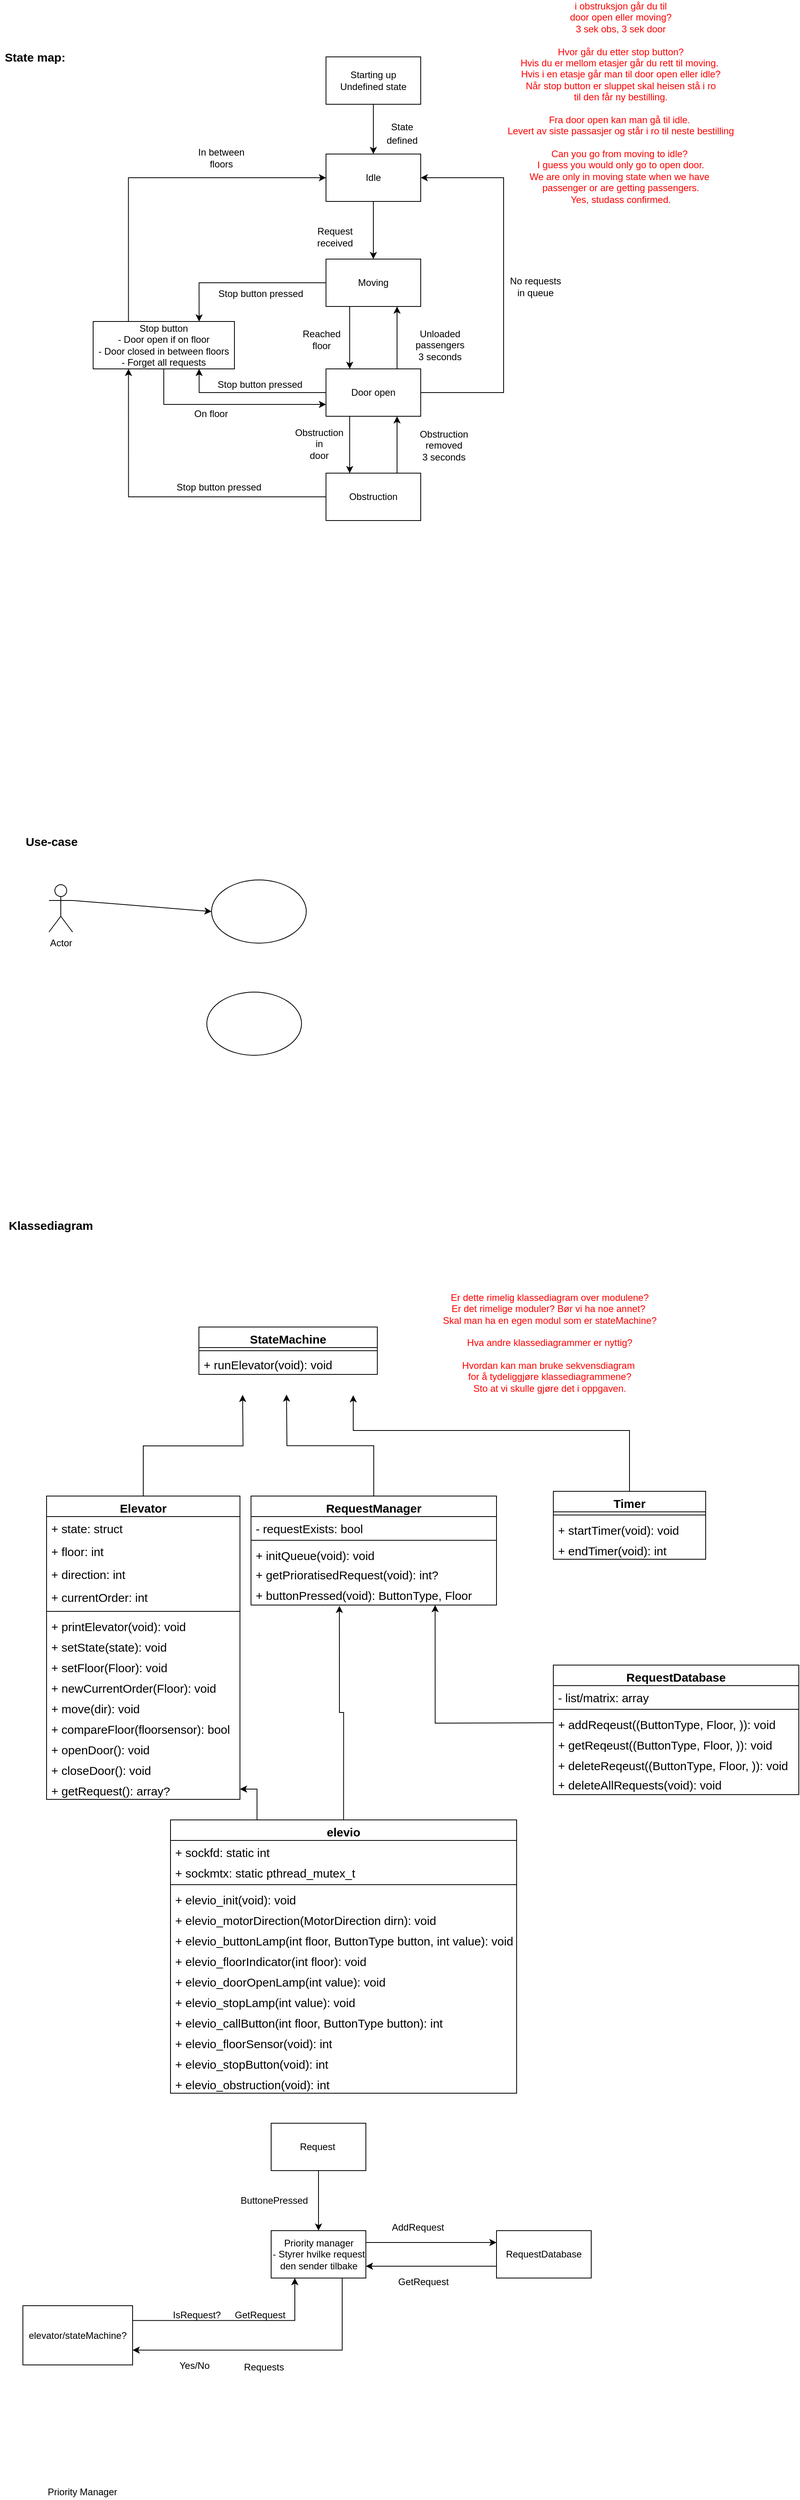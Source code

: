 <mxfile version="16.5.6" type="github">
  <diagram id="8NEq0hroGglhktnPBBMH" name="Page-1">
    <mxGraphModel dx="1158" dy="764" grid="0" gridSize="10" guides="1" tooltips="1" connect="1" arrows="1" fold="1" page="1" pageScale="1" pageWidth="827" pageHeight="1169" math="0" shadow="0">
      <root>
        <mxCell id="0" />
        <mxCell id="1" parent="0" />
        <mxCell id="E1bPl1AIaGPnapOTr_YQ-4" style="edgeStyle=orthogonalEdgeStyle;rounded=0;orthogonalLoop=1;jettySize=auto;html=1;exitX=0.5;exitY=1;exitDx=0;exitDy=0;entryX=0.5;entryY=0;entryDx=0;entryDy=0;" parent="1" source="E1bPl1AIaGPnapOTr_YQ-1" target="E1bPl1AIaGPnapOTr_YQ-2" edge="1">
          <mxGeometry relative="1" as="geometry" />
        </mxCell>
        <mxCell id="E1bPl1AIaGPnapOTr_YQ-1" value="Starting up&lt;br&gt;Undefined state" style="rounded=0;whiteSpace=wrap;html=1;" parent="1" vertex="1">
          <mxGeometry x="436" y="383" width="120" height="60" as="geometry" />
        </mxCell>
        <mxCell id="ezmMmhLHtiu1pCIrmiN--1" style="edgeStyle=orthogonalEdgeStyle;rounded=0;orthogonalLoop=1;jettySize=auto;html=1;exitX=0.5;exitY=1;exitDx=0;exitDy=0;" edge="1" parent="1" source="E1bPl1AIaGPnapOTr_YQ-2" target="E1bPl1AIaGPnapOTr_YQ-5">
          <mxGeometry relative="1" as="geometry" />
        </mxCell>
        <mxCell id="E1bPl1AIaGPnapOTr_YQ-2" value="Idle" style="rounded=0;whiteSpace=wrap;html=1;" parent="1" vertex="1">
          <mxGeometry x="436" y="506" width="120" height="60" as="geometry" />
        </mxCell>
        <mxCell id="E1bPl1AIaGPnapOTr_YQ-13" style="edgeStyle=orthogonalEdgeStyle;rounded=0;orthogonalLoop=1;jettySize=auto;html=1;exitX=0.25;exitY=1;exitDx=0;exitDy=0;entryX=0.25;entryY=0;entryDx=0;entryDy=0;" parent="1" source="E1bPl1AIaGPnapOTr_YQ-5" target="E1bPl1AIaGPnapOTr_YQ-12" edge="1">
          <mxGeometry relative="1" as="geometry" />
        </mxCell>
        <mxCell id="E1bPl1AIaGPnapOTr_YQ-26" style="edgeStyle=orthogonalEdgeStyle;rounded=0;orthogonalLoop=1;jettySize=auto;html=1;exitX=0;exitY=0.5;exitDx=0;exitDy=0;entryX=0.75;entryY=0;entryDx=0;entryDy=0;fontSize=12;" parent="1" source="E1bPl1AIaGPnapOTr_YQ-5" target="E1bPl1AIaGPnapOTr_YQ-17" edge="1">
          <mxGeometry relative="1" as="geometry" />
        </mxCell>
        <mxCell id="E1bPl1AIaGPnapOTr_YQ-5" value="&lt;div&gt;Moving&lt;/div&gt;" style="rounded=0;whiteSpace=wrap;html=1;" parent="1" vertex="1">
          <mxGeometry x="436" y="639" width="120" height="60" as="geometry" />
        </mxCell>
        <mxCell id="E1bPl1AIaGPnapOTr_YQ-9" value="Request&lt;br&gt;received" style="text;html=1;align=center;verticalAlign=middle;resizable=0;points=[];autosize=1;strokeColor=none;fillColor=none;" parent="1" vertex="1">
          <mxGeometry x="419" y="595" width="55" height="32" as="geometry" />
        </mxCell>
        <mxCell id="E1bPl1AIaGPnapOTr_YQ-15" style="edgeStyle=orthogonalEdgeStyle;rounded=0;orthogonalLoop=1;jettySize=auto;html=1;exitX=0.75;exitY=0;exitDx=0;exitDy=0;entryX=0.75;entryY=1;entryDx=0;entryDy=0;" parent="1" source="E1bPl1AIaGPnapOTr_YQ-12" target="E1bPl1AIaGPnapOTr_YQ-5" edge="1">
          <mxGeometry relative="1" as="geometry" />
        </mxCell>
        <mxCell id="E1bPl1AIaGPnapOTr_YQ-22" style="edgeStyle=orthogonalEdgeStyle;rounded=0;orthogonalLoop=1;jettySize=auto;html=1;exitX=0.25;exitY=1;exitDx=0;exitDy=0;entryX=0.25;entryY=0;entryDx=0;entryDy=0;fontSize=12;" parent="1" source="E1bPl1AIaGPnapOTr_YQ-12" target="E1bPl1AIaGPnapOTr_YQ-18" edge="1">
          <mxGeometry relative="1" as="geometry" />
        </mxCell>
        <mxCell id="E1bPl1AIaGPnapOTr_YQ-27" style="edgeStyle=orthogonalEdgeStyle;rounded=0;orthogonalLoop=1;jettySize=auto;html=1;exitX=0;exitY=0.5;exitDx=0;exitDy=0;entryX=0.75;entryY=1;entryDx=0;entryDy=0;fontSize=12;" parent="1" source="E1bPl1AIaGPnapOTr_YQ-12" target="E1bPl1AIaGPnapOTr_YQ-17" edge="1">
          <mxGeometry relative="1" as="geometry" />
        </mxCell>
        <mxCell id="8vma9-YD2CByXny156sw-105" style="edgeStyle=orthogonalEdgeStyle;rounded=0;orthogonalLoop=1;jettySize=auto;html=1;exitX=1;exitY=0.5;exitDx=0;exitDy=0;entryX=1;entryY=0.5;entryDx=0;entryDy=0;fontSize=12;fontColor=#FF0000;" parent="1" source="E1bPl1AIaGPnapOTr_YQ-12" target="E1bPl1AIaGPnapOTr_YQ-2" edge="1">
          <mxGeometry relative="1" as="geometry">
            <Array as="points">
              <mxPoint x="661" y="808" />
              <mxPoint x="661" y="536" />
            </Array>
          </mxGeometry>
        </mxCell>
        <mxCell id="E1bPl1AIaGPnapOTr_YQ-12" value="Door open" style="rounded=0;whiteSpace=wrap;html=1;" parent="1" vertex="1">
          <mxGeometry x="436" y="778" width="120" height="60" as="geometry" />
        </mxCell>
        <mxCell id="E1bPl1AIaGPnapOTr_YQ-14" value="Reached&lt;br&gt;floor" style="text;html=1;align=center;verticalAlign=middle;resizable=0;points=[];autosize=1;strokeColor=none;fillColor=none;" parent="1" vertex="1">
          <mxGeometry x="400.5" y="725" width="58" height="32" as="geometry" />
        </mxCell>
        <mxCell id="E1bPl1AIaGPnapOTr_YQ-16" value="Unloaded &lt;br&gt;passengers&lt;br&gt;3 seconds" style="text;html=1;align=center;verticalAlign=middle;resizable=0;points=[];autosize=1;strokeColor=none;fillColor=none;" parent="1" vertex="1">
          <mxGeometry x="544" y="725" width="72" height="46" as="geometry" />
        </mxCell>
        <mxCell id="E1bPl1AIaGPnapOTr_YQ-31" style="edgeStyle=orthogonalEdgeStyle;rounded=0;orthogonalLoop=1;jettySize=auto;html=1;exitX=0.25;exitY=0;exitDx=0;exitDy=0;entryX=0;entryY=0.5;entryDx=0;entryDy=0;fontSize=12;" parent="1" source="E1bPl1AIaGPnapOTr_YQ-17" target="E1bPl1AIaGPnapOTr_YQ-2" edge="1">
          <mxGeometry relative="1" as="geometry" />
        </mxCell>
        <mxCell id="8vma9-YD2CByXny156sw-109" style="edgeStyle=orthogonalEdgeStyle;rounded=0;orthogonalLoop=1;jettySize=auto;html=1;exitX=0.5;exitY=1;exitDx=0;exitDy=0;entryX=0;entryY=0.75;entryDx=0;entryDy=0;fontSize=12;fontColor=#000000;" parent="1" source="E1bPl1AIaGPnapOTr_YQ-17" target="E1bPl1AIaGPnapOTr_YQ-12" edge="1">
          <mxGeometry relative="1" as="geometry" />
        </mxCell>
        <mxCell id="E1bPl1AIaGPnapOTr_YQ-17" value="&lt;div&gt;Stop button&lt;br&gt;&lt;/div&gt;- Door open if on floor&lt;br&gt;- Door closed in between floors&lt;br&gt;- Forget all requests" style="rounded=0;whiteSpace=wrap;html=1;" parent="1" vertex="1">
          <mxGeometry x="141" y="718" width="179" height="60" as="geometry" />
        </mxCell>
        <mxCell id="E1bPl1AIaGPnapOTr_YQ-24" style="edgeStyle=orthogonalEdgeStyle;rounded=0;orthogonalLoop=1;jettySize=auto;html=1;exitX=0.75;exitY=0;exitDx=0;exitDy=0;entryX=0.75;entryY=1;entryDx=0;entryDy=0;fontSize=12;" parent="1" source="E1bPl1AIaGPnapOTr_YQ-18" target="E1bPl1AIaGPnapOTr_YQ-12" edge="1">
          <mxGeometry relative="1" as="geometry" />
        </mxCell>
        <mxCell id="8vma9-YD2CByXny156sw-1" style="edgeStyle=orthogonalEdgeStyle;rounded=0;orthogonalLoop=1;jettySize=auto;html=1;exitX=0;exitY=0.5;exitDx=0;exitDy=0;entryX=0.25;entryY=1;entryDx=0;entryDy=0;" parent="1" source="E1bPl1AIaGPnapOTr_YQ-18" target="E1bPl1AIaGPnapOTr_YQ-17" edge="1">
          <mxGeometry relative="1" as="geometry" />
        </mxCell>
        <mxCell id="E1bPl1AIaGPnapOTr_YQ-18" value="&lt;div&gt;Obstruction&lt;/div&gt;" style="rounded=0;whiteSpace=wrap;html=1;" parent="1" vertex="1">
          <mxGeometry x="436" y="910" width="120" height="60" as="geometry" />
        </mxCell>
        <mxCell id="E1bPl1AIaGPnapOTr_YQ-19" value="&lt;font style=&quot;font-size: 15px&quot;&gt;&lt;b&gt;State map:&lt;/b&gt;&lt;/font&gt;" style="text;html=1;align=center;verticalAlign=middle;resizable=0;points=[];autosize=1;strokeColor=none;fillColor=none;" parent="1" vertex="1">
          <mxGeometry x="23" y="373" width="87" height="19" as="geometry" />
        </mxCell>
        <mxCell id="E1bPl1AIaGPnapOTr_YQ-21" value="&lt;font style=&quot;font-size: 12px&quot;&gt;State&lt;br&gt;&lt;/font&gt;&lt;div&gt;&lt;font style=&quot;font-size: 12px&quot;&gt;defined&lt;/font&gt;&lt;/div&gt;" style="text;html=1;align=center;verticalAlign=middle;resizable=0;points=[];autosize=1;strokeColor=none;fillColor=none;fontSize=14;" parent="1" vertex="1">
          <mxGeometry x="507" y="459" width="49" height="39" as="geometry" />
        </mxCell>
        <mxCell id="E1bPl1AIaGPnapOTr_YQ-23" value="&lt;div&gt;Obstruction&lt;/div&gt;&lt;div&gt;in&lt;/div&gt;&lt;div&gt;door&lt;br&gt;&lt;/div&gt;" style="text;html=1;align=center;verticalAlign=middle;resizable=0;points=[];autosize=1;strokeColor=none;fillColor=none;fontSize=12;" parent="1" vertex="1">
          <mxGeometry x="391" y="850" width="71" height="46" as="geometry" />
        </mxCell>
        <mxCell id="E1bPl1AIaGPnapOTr_YQ-25" value="Obstruction&lt;br&gt;&lt;div&gt;removed&lt;/div&gt;&lt;div&gt;3 seconds&lt;br&gt;&lt;/div&gt;" style="text;html=1;align=center;verticalAlign=middle;resizable=0;points=[];autosize=1;strokeColor=none;fillColor=none;fontSize=12;" parent="1" vertex="1">
          <mxGeometry x="549" y="852" width="71" height="46" as="geometry" />
        </mxCell>
        <mxCell id="E1bPl1AIaGPnapOTr_YQ-30" value="Stop button pressed" style="text;html=1;align=center;verticalAlign=middle;resizable=0;points=[];autosize=1;strokeColor=none;fillColor=none;fontSize=12;" parent="1" vertex="1">
          <mxGeometry x="294" y="674" width="117" height="18" as="geometry" />
        </mxCell>
        <mxCell id="E1bPl1AIaGPnapOTr_YQ-32" value="&lt;div&gt;In between &lt;br&gt;&lt;/div&gt;&lt;div&gt;floors&lt;br&gt;&lt;/div&gt;" style="text;html=1;align=center;verticalAlign=middle;resizable=0;points=[];autosize=1;strokeColor=none;fillColor=none;fontSize=12;" parent="1" vertex="1">
          <mxGeometry x="268" y="495" width="69" height="32" as="geometry" />
        </mxCell>
        <mxCell id="E1bPl1AIaGPnapOTr_YQ-35" value="Stop button pressed" style="text;html=1;align=center;verticalAlign=middle;resizable=0;points=[];autosize=1;strokeColor=none;fillColor=none;fontSize=12;" parent="1" vertex="1">
          <mxGeometry x="293" y="789" width="118" height="18" as="geometry" />
        </mxCell>
        <mxCell id="8vma9-YD2CByXny156sw-2" value="Stop button pressed" style="text;html=1;align=center;verticalAlign=middle;resizable=0;points=[];autosize=1;strokeColor=none;fillColor=none;fontSize=12;" parent="1" vertex="1">
          <mxGeometry x="241" y="919" width="118" height="18" as="geometry" />
        </mxCell>
        <mxCell id="8vma9-YD2CByXny156sw-3" value="&lt;b&gt;&lt;font style=&quot;font-size: 15px&quot;&gt;Use-case&lt;/font&gt;&lt;/b&gt;" style="text;html=1;align=center;verticalAlign=middle;resizable=0;points=[];autosize=1;strokeColor=none;fillColor=none;" parent="1" vertex="1">
          <mxGeometry x="50" y="1366" width="76" height="20" as="geometry" />
        </mxCell>
        <mxCell id="8vma9-YD2CByXny156sw-4" value="" style="ellipse;whiteSpace=wrap;html=1;" parent="1" vertex="1">
          <mxGeometry x="291" y="1425" width="120" height="80" as="geometry" />
        </mxCell>
        <mxCell id="8vma9-YD2CByXny156sw-5" value="" style="ellipse;whiteSpace=wrap;html=1;" parent="1" vertex="1">
          <mxGeometry x="285" y="1567" width="120" height="80" as="geometry" />
        </mxCell>
        <mxCell id="8vma9-YD2CByXny156sw-6" value="Actor" style="shape=umlActor;verticalLabelPosition=bottom;verticalAlign=top;html=1;outlineConnect=0;" parent="1" vertex="1">
          <mxGeometry x="85" y="1431" width="30" height="60" as="geometry" />
        </mxCell>
        <mxCell id="8vma9-YD2CByXny156sw-7" value="&lt;b&gt;&lt;font style=&quot;font-size: 15px&quot;&gt;Klassediagram&lt;/font&gt;&lt;/b&gt;" style="text;html=1;align=center;verticalAlign=middle;resizable=0;points=[];autosize=1;strokeColor=none;fillColor=none;" parent="1" vertex="1">
          <mxGeometry x="28" y="1852" width="117" height="20" as="geometry" />
        </mxCell>
        <mxCell id="8vma9-YD2CByXny156sw-12" value="" style="endArrow=classic;html=1;rounded=0;fontSize=15;exitX=1;exitY=0.333;exitDx=0;exitDy=0;exitPerimeter=0;entryX=0;entryY=0.5;entryDx=0;entryDy=0;" parent="1" source="8vma9-YD2CByXny156sw-6" target="8vma9-YD2CByXny156sw-4" edge="1">
          <mxGeometry width="50" height="50" relative="1" as="geometry">
            <mxPoint x="184" y="1486" as="sourcePoint" />
            <mxPoint x="234" y="1436" as="targetPoint" />
          </mxGeometry>
        </mxCell>
        <mxCell id="8vma9-YD2CByXny156sw-97" style="edgeStyle=orthogonalEdgeStyle;rounded=0;orthogonalLoop=1;jettySize=auto;html=1;exitX=0.5;exitY=0;exitDx=0;exitDy=0;entryX=0.245;entryY=0.996;entryDx=0;entryDy=0;entryPerimeter=0;fontSize=12;" parent="1" source="8vma9-YD2CByXny156sw-38" edge="1">
          <mxGeometry relative="1" as="geometry">
            <mxPoint x="330.37" y="2076.896" as="targetPoint" />
          </mxGeometry>
        </mxCell>
        <mxCell id="8vma9-YD2CByXny156sw-38" value="Elevator" style="swimlane;fontStyle=1;align=center;verticalAlign=top;childLayout=stackLayout;horizontal=1;startSize=26;horizontalStack=0;resizeParent=1;resizeParentMax=0;resizeLast=0;collapsible=1;marginBottom=0;rounded=0;fontSize=15;strokeColor=default;fillColor=none;" parent="1" vertex="1">
          <mxGeometry x="82" y="2205" width="245" height="384" as="geometry" />
        </mxCell>
        <mxCell id="8vma9-YD2CByXny156sw-39" value="+ state: struct" style="text;strokeColor=none;fillColor=none;align=left;verticalAlign=top;spacingLeft=4;spacingRight=4;overflow=hidden;rotatable=0;points=[[0,0.5],[1,0.5]];portConstraint=eastwest;rounded=0;fontSize=15;" parent="8vma9-YD2CByXny156sw-38" vertex="1">
          <mxGeometry y="26" width="245" height="29" as="geometry" />
        </mxCell>
        <mxCell id="8vma9-YD2CByXny156sw-42" value="+ floor: int" style="text;strokeColor=none;fillColor=none;align=left;verticalAlign=top;spacingLeft=4;spacingRight=4;overflow=hidden;rotatable=0;points=[[0,0.5],[1,0.5]];portConstraint=eastwest;rounded=0;fontSize=15;" parent="8vma9-YD2CByXny156sw-38" vertex="1">
          <mxGeometry y="55" width="245" height="29" as="geometry" />
        </mxCell>
        <mxCell id="ezmMmhLHtiu1pCIrmiN--4" value="+ direction: int" style="text;strokeColor=none;fillColor=none;align=left;verticalAlign=top;spacingLeft=4;spacingRight=4;overflow=hidden;rotatable=0;points=[[0,0.5],[1,0.5]];portConstraint=eastwest;rounded=0;fontSize=15;" vertex="1" parent="8vma9-YD2CByXny156sw-38">
          <mxGeometry y="84" width="245" height="29" as="geometry" />
        </mxCell>
        <mxCell id="8vma9-YD2CByXny156sw-44" value="+ currentOrder: int" style="text;strokeColor=none;fillColor=none;align=left;verticalAlign=top;spacingLeft=4;spacingRight=4;overflow=hidden;rotatable=0;points=[[0,0.5],[1,0.5]];portConstraint=eastwest;rounded=0;fontSize=15;" parent="8vma9-YD2CByXny156sw-38" vertex="1">
          <mxGeometry y="113" width="245" height="29" as="geometry" />
        </mxCell>
        <mxCell id="8vma9-YD2CByXny156sw-40" value="" style="line;strokeWidth=1;fillColor=none;align=left;verticalAlign=middle;spacingTop=-1;spacingLeft=3;spacingRight=3;rotatable=0;labelPosition=right;points=[];portConstraint=eastwest;rounded=0;fontSize=15;" parent="8vma9-YD2CByXny156sw-38" vertex="1">
          <mxGeometry y="142" width="245" height="8" as="geometry" />
        </mxCell>
        <mxCell id="8vma9-YD2CByXny156sw-41" value="+ printElevator(void): void" style="text;strokeColor=none;fillColor=none;align=left;verticalAlign=top;spacingLeft=4;spacingRight=4;overflow=hidden;rotatable=0;points=[[0,0.5],[1,0.5]];portConstraint=eastwest;rounded=0;fontSize=15;" parent="8vma9-YD2CByXny156sw-38" vertex="1">
          <mxGeometry y="150" width="245" height="26" as="geometry" />
        </mxCell>
        <mxCell id="8vma9-YD2CByXny156sw-45" value="+ setState(state): void" style="text;strokeColor=none;fillColor=none;align=left;verticalAlign=top;spacingLeft=4;spacingRight=4;overflow=hidden;rotatable=0;points=[[0,0.5],[1,0.5]];portConstraint=eastwest;rounded=0;fontSize=15;" parent="8vma9-YD2CByXny156sw-38" vertex="1">
          <mxGeometry y="176" width="245" height="26" as="geometry" />
        </mxCell>
        <mxCell id="ezmMmhLHtiu1pCIrmiN--5" value="+ setFloor(Floor): void" style="text;strokeColor=none;fillColor=none;align=left;verticalAlign=top;spacingLeft=4;spacingRight=4;overflow=hidden;rotatable=0;points=[[0,0.5],[1,0.5]];portConstraint=eastwest;rounded=0;fontSize=15;" vertex="1" parent="8vma9-YD2CByXny156sw-38">
          <mxGeometry y="202" width="245" height="26" as="geometry" />
        </mxCell>
        <mxCell id="8vma9-YD2CByXny156sw-46" value="+ newCurrentOrder(Floor): void" style="text;strokeColor=none;fillColor=none;align=left;verticalAlign=top;spacingLeft=4;spacingRight=4;overflow=hidden;rotatable=0;points=[[0,0.5],[1,0.5]];portConstraint=eastwest;rounded=0;fontSize=15;" parent="8vma9-YD2CByXny156sw-38" vertex="1">
          <mxGeometry y="228" width="245" height="26" as="geometry" />
        </mxCell>
        <mxCell id="ezmMmhLHtiu1pCIrmiN--6" value="+ move(dir): void" style="text;strokeColor=none;fillColor=none;align=left;verticalAlign=top;spacingLeft=4;spacingRight=4;overflow=hidden;rotatable=0;points=[[0,0.5],[1,0.5]];portConstraint=eastwest;rounded=0;fontSize=15;" vertex="1" parent="8vma9-YD2CByXny156sw-38">
          <mxGeometry y="254" width="245" height="26" as="geometry" />
        </mxCell>
        <mxCell id="ezmMmhLHtiu1pCIrmiN--7" value="+ compareFloor(floorsensor): bool" style="text;strokeColor=none;fillColor=none;align=left;verticalAlign=top;spacingLeft=4;spacingRight=4;overflow=hidden;rotatable=0;points=[[0,0.5],[1,0.5]];portConstraint=eastwest;rounded=0;fontSize=15;" vertex="1" parent="8vma9-YD2CByXny156sw-38">
          <mxGeometry y="280" width="245" height="26" as="geometry" />
        </mxCell>
        <mxCell id="ezmMmhLHtiu1pCIrmiN--8" value="+ openDoor(): void" style="text;strokeColor=none;fillColor=none;align=left;verticalAlign=top;spacingLeft=4;spacingRight=4;overflow=hidden;rotatable=0;points=[[0,0.5],[1,0.5]];portConstraint=eastwest;rounded=0;fontSize=15;" vertex="1" parent="8vma9-YD2CByXny156sw-38">
          <mxGeometry y="306" width="245" height="26" as="geometry" />
        </mxCell>
        <mxCell id="ezmMmhLHtiu1pCIrmiN--59" value="+ closeDoor(): void" style="text;strokeColor=none;fillColor=none;align=left;verticalAlign=top;spacingLeft=4;spacingRight=4;overflow=hidden;rotatable=0;points=[[0,0.5],[1,0.5]];portConstraint=eastwest;rounded=0;fontSize=15;" vertex="1" parent="8vma9-YD2CByXny156sw-38">
          <mxGeometry y="332" width="245" height="26" as="geometry" />
        </mxCell>
        <mxCell id="8vma9-YD2CByXny156sw-47" value="+ getRequest(): array?" style="text;strokeColor=none;fillColor=none;align=left;verticalAlign=top;spacingLeft=4;spacingRight=4;overflow=hidden;rotatable=0;points=[[0,0.5],[1,0.5]];portConstraint=eastwest;rounded=0;fontSize=15;" parent="8vma9-YD2CByXny156sw-38" vertex="1">
          <mxGeometry y="358" width="245" height="26" as="geometry" />
        </mxCell>
        <mxCell id="8vma9-YD2CByXny156sw-99" style="edgeStyle=orthogonalEdgeStyle;rounded=0;orthogonalLoop=1;jettySize=auto;html=1;exitX=0.5;exitY=0;exitDx=0;exitDy=0;entryX=0.491;entryY=0.979;entryDx=0;entryDy=0;entryPerimeter=0;fontSize=12;" parent="1" source="8vma9-YD2CByXny156sw-49" edge="1">
          <mxGeometry relative="1" as="geometry">
            <mxPoint x="385.966" y="2076.454" as="targetPoint" />
          </mxGeometry>
        </mxCell>
        <mxCell id="8vma9-YD2CByXny156sw-49" value="RequestManager" style="swimlane;fontStyle=1;align=center;verticalAlign=top;childLayout=stackLayout;horizontal=1;startSize=26;horizontalStack=0;resizeParent=1;resizeParentMax=0;resizeLast=0;collapsible=1;marginBottom=0;rounded=0;fontSize=15;strokeColor=default;fillColor=none;" parent="1" vertex="1">
          <mxGeometry x="341" y="2205" width="311" height="138" as="geometry" />
        </mxCell>
        <mxCell id="ezmMmhLHtiu1pCIrmiN--47" value="- requestExists: bool" style="text;strokeColor=none;fillColor=none;align=left;verticalAlign=top;spacingLeft=4;spacingRight=4;overflow=hidden;rotatable=0;points=[[0,0.5],[1,0.5]];portConstraint=eastwest;rounded=0;fontSize=15;" vertex="1" parent="8vma9-YD2CByXny156sw-49">
          <mxGeometry y="26" width="311" height="26" as="geometry" />
        </mxCell>
        <mxCell id="8vma9-YD2CByXny156sw-51" value="" style="line;strokeWidth=1;fillColor=none;align=left;verticalAlign=middle;spacingTop=-1;spacingLeft=3;spacingRight=3;rotatable=0;labelPosition=right;points=[];portConstraint=eastwest;rounded=0;fontSize=15;" parent="8vma9-YD2CByXny156sw-49" vertex="1">
          <mxGeometry y="52" width="311" height="8" as="geometry" />
        </mxCell>
        <mxCell id="8vma9-YD2CByXny156sw-52" value="+ initQueue(void): void" style="text;strokeColor=none;fillColor=none;align=left;verticalAlign=top;spacingLeft=4;spacingRight=4;overflow=hidden;rotatable=0;points=[[0,0.5],[1,0.5]];portConstraint=eastwest;rounded=0;fontSize=15;" parent="8vma9-YD2CByXny156sw-49" vertex="1">
          <mxGeometry y="60" width="311" height="26" as="geometry" />
        </mxCell>
        <mxCell id="8vma9-YD2CByXny156sw-88" value="+ getPrioratisedRequest(void): int?" style="text;strokeColor=none;fillColor=none;align=left;verticalAlign=middle;spacingLeft=4;spacingRight=4;overflow=hidden;rotatable=0;points=[[0,0.5],[1,0.5]];portConstraint=eastwest;rounded=0;fontSize=15;" parent="8vma9-YD2CByXny156sw-49" vertex="1">
          <mxGeometry y="86" width="311" height="26" as="geometry" />
        </mxCell>
        <mxCell id="ezmMmhLHtiu1pCIrmiN--9" value="+ buttonPressed(void): ButtonType, Floor" style="text;strokeColor=none;fillColor=none;align=left;verticalAlign=middle;spacingLeft=4;spacingRight=4;overflow=hidden;rotatable=0;points=[[0,0.5],[1,0.5]];portConstraint=eastwest;rounded=0;fontSize=15;" vertex="1" parent="8vma9-YD2CByXny156sw-49">
          <mxGeometry y="112" width="311" height="26" as="geometry" />
        </mxCell>
        <mxCell id="8vma9-YD2CByXny156sw-100" style="edgeStyle=orthogonalEdgeStyle;rounded=0;orthogonalLoop=1;jettySize=auto;html=1;exitX=0.5;exitY=0;exitDx=0;exitDy=0;fontSize=12;entryX=0.865;entryY=1.013;entryDx=0;entryDy=0;entryPerimeter=0;" parent="1" source="8vma9-YD2CByXny156sw-58" edge="1">
          <mxGeometry relative="1" as="geometry">
            <mxPoint x="470.49" y="2077.338" as="targetPoint" />
            <Array as="points">
              <mxPoint x="821" y="2122" />
              <mxPoint x="471" y="2122" />
            </Array>
          </mxGeometry>
        </mxCell>
        <mxCell id="8vma9-YD2CByXny156sw-58" value="Timer" style="swimlane;fontStyle=1;align=center;verticalAlign=top;childLayout=stackLayout;horizontal=1;startSize=26;horizontalStack=0;resizeParent=1;resizeParentMax=0;resizeLast=0;collapsible=1;marginBottom=0;rounded=0;fontSize=15;strokeColor=default;fillColor=none;" parent="1" vertex="1">
          <mxGeometry x="724" y="2199" width="193" height="86" as="geometry" />
        </mxCell>
        <mxCell id="8vma9-YD2CByXny156sw-60" value="" style="line;strokeWidth=1;fillColor=none;align=left;verticalAlign=middle;spacingTop=-1;spacingLeft=3;spacingRight=3;rotatable=0;labelPosition=right;points=[];portConstraint=eastwest;rounded=0;fontSize=15;" parent="8vma9-YD2CByXny156sw-58" vertex="1">
          <mxGeometry y="26" width="193" height="8" as="geometry" />
        </mxCell>
        <mxCell id="8vma9-YD2CByXny156sw-61" value="+ startTimer(void): void" style="text;strokeColor=none;fillColor=none;align=left;verticalAlign=top;spacingLeft=4;spacingRight=4;overflow=hidden;rotatable=0;points=[[0,0.5],[1,0.5]];portConstraint=eastwest;rounded=0;fontSize=15;" parent="8vma9-YD2CByXny156sw-58" vertex="1">
          <mxGeometry y="34" width="193" height="26" as="geometry" />
        </mxCell>
        <mxCell id="8vma9-YD2CByXny156sw-62" value="+ endTimer(void): int" style="text;strokeColor=none;fillColor=none;align=left;verticalAlign=top;spacingLeft=4;spacingRight=4;overflow=hidden;rotatable=0;points=[[0,0.5],[1,0.5]];portConstraint=eastwest;rounded=0;fontSize=15;" parent="8vma9-YD2CByXny156sw-58" vertex="1">
          <mxGeometry y="60" width="193" height="26" as="geometry" />
        </mxCell>
        <mxCell id="8vma9-YD2CByXny156sw-101" style="edgeStyle=orthogonalEdgeStyle;rounded=0;orthogonalLoop=1;jettySize=auto;html=1;exitX=0.25;exitY=0;exitDx=0;exitDy=0;entryX=1;entryY=0.5;entryDx=0;entryDy=0;fontSize=12;" parent="1" source="8vma9-YD2CByXny156sw-65" target="8vma9-YD2CByXny156sw-47" edge="1">
          <mxGeometry relative="1" as="geometry" />
        </mxCell>
        <mxCell id="ezmMmhLHtiu1pCIrmiN--35" style="edgeStyle=orthogonalEdgeStyle;rounded=0;orthogonalLoop=1;jettySize=auto;html=1;exitX=0.5;exitY=0;exitDx=0;exitDy=0;entryX=0.36;entryY=1.038;entryDx=0;entryDy=0;entryPerimeter=0;" edge="1" parent="1" source="8vma9-YD2CByXny156sw-65" target="ezmMmhLHtiu1pCIrmiN--9">
          <mxGeometry relative="1" as="geometry">
            <mxPoint x="469" y="2412" as="targetPoint" />
          </mxGeometry>
        </mxCell>
        <mxCell id="8vma9-YD2CByXny156sw-65" value="elevio" style="swimlane;fontStyle=1;align=center;verticalAlign=top;childLayout=stackLayout;horizontal=1;startSize=26;horizontalStack=0;resizeParent=1;resizeParentMax=0;resizeLast=0;collapsible=1;marginBottom=0;rounded=0;fontSize=15;strokeColor=default;fillColor=none;" parent="1" vertex="1">
          <mxGeometry x="239" y="2615" width="438.5" height="346" as="geometry" />
        </mxCell>
        <mxCell id="8vma9-YD2CByXny156sw-66" value="+ sockfd: static int" style="text;strokeColor=none;fillColor=none;align=left;verticalAlign=top;spacingLeft=4;spacingRight=4;overflow=hidden;rotatable=0;points=[[0,0.5],[1,0.5]];portConstraint=eastwest;rounded=0;fontSize=15;" parent="8vma9-YD2CByXny156sw-65" vertex="1">
          <mxGeometry y="26" width="438.5" height="26" as="geometry" />
        </mxCell>
        <mxCell id="8vma9-YD2CByXny156sw-69" value="+ sockmtx: static pthread_mutex_t" style="text;strokeColor=none;fillColor=none;align=left;verticalAlign=top;spacingLeft=4;spacingRight=4;overflow=hidden;rotatable=0;points=[[0,0.5],[1,0.5]];portConstraint=eastwest;rounded=0;fontSize=15;" parent="8vma9-YD2CByXny156sw-65" vertex="1">
          <mxGeometry y="52" width="438.5" height="26" as="geometry" />
        </mxCell>
        <mxCell id="8vma9-YD2CByXny156sw-67" value="" style="line;strokeWidth=1;fillColor=none;align=left;verticalAlign=middle;spacingTop=-1;spacingLeft=3;spacingRight=3;rotatable=0;labelPosition=right;points=[];portConstraint=eastwest;rounded=0;fontSize=15;" parent="8vma9-YD2CByXny156sw-65" vertex="1">
          <mxGeometry y="78" width="438.5" height="8" as="geometry" />
        </mxCell>
        <mxCell id="8vma9-YD2CByXny156sw-68" value="+ elevio_init(void): void" style="text;strokeColor=none;fillColor=none;align=left;verticalAlign=top;spacingLeft=4;spacingRight=4;overflow=hidden;rotatable=0;points=[[0,0.5],[1,0.5]];portConstraint=eastwest;rounded=0;fontSize=15;" parent="8vma9-YD2CByXny156sw-65" vertex="1">
          <mxGeometry y="86" width="438.5" height="26" as="geometry" />
        </mxCell>
        <mxCell id="8vma9-YD2CByXny156sw-70" value="+ elevio_motorDirection(MotorDirection dirn): void" style="text;strokeColor=none;fillColor=none;align=left;verticalAlign=top;spacingLeft=4;spacingRight=4;overflow=hidden;rotatable=0;points=[[0,0.5],[1,0.5]];portConstraint=eastwest;rounded=0;fontSize=15;" parent="8vma9-YD2CByXny156sw-65" vertex="1">
          <mxGeometry y="112" width="438.5" height="26" as="geometry" />
        </mxCell>
        <mxCell id="8vma9-YD2CByXny156sw-74" value="+ elevio_buttonLamp(int floor, ButtonType button, int value): void" style="text;strokeColor=none;fillColor=none;align=left;verticalAlign=top;spacingLeft=4;spacingRight=4;overflow=hidden;rotatable=0;points=[[0,0.5],[1,0.5]];portConstraint=eastwest;rounded=0;fontSize=15;" parent="8vma9-YD2CByXny156sw-65" vertex="1">
          <mxGeometry y="138" width="438.5" height="26" as="geometry" />
        </mxCell>
        <mxCell id="8vma9-YD2CByXny156sw-75" value="+ elevio_floorIndicator(int floor): void" style="text;strokeColor=none;fillColor=none;align=left;verticalAlign=top;spacingLeft=4;spacingRight=4;overflow=hidden;rotatable=0;points=[[0,0.5],[1,0.5]];portConstraint=eastwest;rounded=0;fontSize=15;" parent="8vma9-YD2CByXny156sw-65" vertex="1">
          <mxGeometry y="164" width="438.5" height="26" as="geometry" />
        </mxCell>
        <mxCell id="8vma9-YD2CByXny156sw-76" value="+ elevio_doorOpenLamp(int value): void" style="text;strokeColor=none;fillColor=none;align=left;verticalAlign=top;spacingLeft=4;spacingRight=4;overflow=hidden;rotatable=0;points=[[0,0.5],[1,0.5]];portConstraint=eastwest;rounded=0;fontSize=15;" parent="8vma9-YD2CByXny156sw-65" vertex="1">
          <mxGeometry y="190" width="438.5" height="26" as="geometry" />
        </mxCell>
        <mxCell id="8vma9-YD2CByXny156sw-77" value="+ elevio_stopLamp(int value): void" style="text;strokeColor=none;fillColor=none;align=left;verticalAlign=top;spacingLeft=4;spacingRight=4;overflow=hidden;rotatable=0;points=[[0,0.5],[1,0.5]];portConstraint=eastwest;rounded=0;fontSize=15;" parent="8vma9-YD2CByXny156sw-65" vertex="1">
          <mxGeometry y="216" width="438.5" height="26" as="geometry" />
        </mxCell>
        <mxCell id="8vma9-YD2CByXny156sw-78" value="+ elevio_callButton(int floor, ButtonType button): int" style="text;strokeColor=none;fillColor=none;align=left;verticalAlign=top;spacingLeft=4;spacingRight=4;overflow=hidden;rotatable=0;points=[[0,0.5],[1,0.5]];portConstraint=eastwest;rounded=0;fontSize=15;" parent="8vma9-YD2CByXny156sw-65" vertex="1">
          <mxGeometry y="242" width="438.5" height="26" as="geometry" />
        </mxCell>
        <mxCell id="8vma9-YD2CByXny156sw-79" value="+ elevio_floorSensor(void): int" style="text;strokeColor=none;fillColor=none;align=left;verticalAlign=top;spacingLeft=4;spacingRight=4;overflow=hidden;rotatable=0;points=[[0,0.5],[1,0.5]];portConstraint=eastwest;rounded=0;fontSize=15;" parent="8vma9-YD2CByXny156sw-65" vertex="1">
          <mxGeometry y="268" width="438.5" height="26" as="geometry" />
        </mxCell>
        <mxCell id="8vma9-YD2CByXny156sw-80" value="+ elevio_stopButton(void): int" style="text;strokeColor=none;fillColor=none;align=left;verticalAlign=top;spacingLeft=4;spacingRight=4;overflow=hidden;rotatable=0;points=[[0,0.5],[1,0.5]];portConstraint=eastwest;rounded=0;fontSize=15;" parent="8vma9-YD2CByXny156sw-65" vertex="1">
          <mxGeometry y="294" width="438.5" height="26" as="geometry" />
        </mxCell>
        <mxCell id="8vma9-YD2CByXny156sw-81" value="+ elevio_obstruction(void): int" style="text;strokeColor=none;fillColor=none;align=left;verticalAlign=top;spacingLeft=4;spacingRight=4;overflow=hidden;rotatable=0;points=[[0,0.5],[1,0.5]];portConstraint=eastwest;rounded=0;fontSize=15;" parent="8vma9-YD2CByXny156sw-65" vertex="1">
          <mxGeometry y="320" width="438.5" height="26" as="geometry" />
        </mxCell>
        <mxCell id="8vma9-YD2CByXny156sw-90" value="StateMachine" style="swimlane;fontStyle=1;align=center;verticalAlign=top;childLayout=stackLayout;horizontal=1;startSize=26;horizontalStack=0;resizeParent=1;resizeParentMax=0;resizeLast=0;collapsible=1;marginBottom=0;rounded=0;fontSize=15;strokeColor=default;fillColor=none;" parent="1" vertex="1">
          <mxGeometry x="275" y="1991" width="226" height="60" as="geometry" />
        </mxCell>
        <mxCell id="8vma9-YD2CByXny156sw-92" value="" style="line;strokeWidth=1;fillColor=none;align=left;verticalAlign=middle;spacingTop=-1;spacingLeft=3;spacingRight=3;rotatable=0;labelPosition=right;points=[];portConstraint=eastwest;rounded=0;fontSize=15;" parent="8vma9-YD2CByXny156sw-90" vertex="1">
          <mxGeometry y="26" width="226" height="8" as="geometry" />
        </mxCell>
        <mxCell id="8vma9-YD2CByXny156sw-103" value="+ runElevator(void): void" style="text;strokeColor=none;fillColor=none;align=left;verticalAlign=middle;spacingLeft=4;spacingRight=4;overflow=hidden;rotatable=0;points=[[0,0.5],[1,0.5]];portConstraint=eastwest;rounded=0;fontSize=15;" parent="8vma9-YD2CByXny156sw-90" vertex="1">
          <mxGeometry y="34" width="226" height="26" as="geometry" />
        </mxCell>
        <mxCell id="8vma9-YD2CByXny156sw-104" value="i obstruksjon går du til&lt;br&gt;door open eller moving?&lt;br&gt;3 sek obs, 3 sek door&lt;br&gt;&lt;br&gt;Hvor går du etter stop button?&lt;br&gt;Hvis du er mellom etasjer går du rett til moving.&amp;nbsp;&lt;br&gt;Hvis i en etasje går man til door open eller idle?&lt;br&gt;&lt;div&gt;Når stop button er sluppet skal heisen stå i ro &lt;br&gt;&lt;/div&gt;&lt;div&gt;til den får ny bestilling. &lt;br&gt;&lt;/div&gt;&lt;div&gt;&lt;br&gt;&lt;/div&gt;Fra door open kan man gå til idle.&amp;nbsp;&lt;br&gt;Levert av siste passasjer og står i ro til neste bestilling&lt;br&gt;&lt;br&gt;Can you go from moving to idle?&amp;nbsp;&lt;br&gt;I guess you would only go to open door.&lt;br&gt;We are only in moving state when we have&amp;nbsp;&lt;br&gt;&lt;div&gt;passenger or are getting passengers.&lt;/div&gt;&lt;div&gt;Yes, studass confirmed.&lt;br&gt;&lt;/div&gt;" style="text;html=1;align=center;verticalAlign=middle;resizable=0;points=[];autosize=1;strokeColor=none;fillColor=none;fontSize=12;fontColor=#FF0000;" parent="1" vertex="1">
          <mxGeometry x="661" y="313" width="295" height="256" as="geometry" />
        </mxCell>
        <mxCell id="8vma9-YD2CByXny156sw-106" value="&lt;font color=&quot;#000000&quot;&gt;No requests&lt;br&gt;in queue&lt;br&gt;&lt;/font&gt;" style="text;html=1;align=center;verticalAlign=middle;resizable=0;points=[];autosize=1;strokeColor=none;fillColor=none;fontSize=12;fontColor=#FF0000;" parent="1" vertex="1">
          <mxGeometry x="663" y="658" width="75" height="32" as="geometry" />
        </mxCell>
        <mxCell id="8vma9-YD2CByXny156sw-110" value="On floor" style="text;html=1;align=center;verticalAlign=middle;resizable=0;points=[];autosize=1;strokeColor=none;fillColor=none;fontSize=12;fontColor=#000000;" parent="1" vertex="1">
          <mxGeometry x="263" y="826" width="53" height="18" as="geometry" />
        </mxCell>
        <mxCell id="8vma9-YD2CByXny156sw-112" value="Er dette rimelig klassediagram over modulene?&lt;br&gt;Er det rimelige moduler? Bør vi ha noe annet?&amp;nbsp;&lt;br&gt;Skal man ha en egen modul som er stateMachine?&lt;br&gt;&lt;br&gt;Hva andre klassediagrammer er nyttig?&lt;br&gt;&lt;br&gt;Hvordan kan man bruke sekvensdiagram&amp;nbsp;&lt;br&gt;for å tydeliggjøre klassediagrammene?&lt;br&gt;Sto at vi skulle gjøre det i oppgaven." style="text;html=1;align=center;verticalAlign=middle;resizable=0;points=[];autosize=1;strokeColor=none;fillColor=none;fontSize=12;fontColor=#FF0000;" parent="1" vertex="1">
          <mxGeometry x="578" y="1946" width="281" height="130" as="geometry" />
        </mxCell>
        <mxCell id="ezmMmhLHtiu1pCIrmiN--38" style="edgeStyle=orthogonalEdgeStyle;rounded=0;orthogonalLoop=1;jettySize=auto;html=1;exitX=0.5;exitY=1;exitDx=0;exitDy=0;entryX=0.5;entryY=0;entryDx=0;entryDy=0;" edge="1" parent="1" source="ezmMmhLHtiu1pCIrmiN--11" target="ezmMmhLHtiu1pCIrmiN--19">
          <mxGeometry relative="1" as="geometry" />
        </mxCell>
        <mxCell id="ezmMmhLHtiu1pCIrmiN--11" value="&lt;div&gt;Request&lt;span style=&quot;white-space: pre&quot;&gt;	&lt;/span&gt;&lt;/div&gt;" style="rounded=0;whiteSpace=wrap;html=1;" vertex="1" parent="1">
          <mxGeometry x="366.5" y="2999" width="120" height="60" as="geometry" />
        </mxCell>
        <mxCell id="ezmMmhLHtiu1pCIrmiN--21" style="edgeStyle=orthogonalEdgeStyle;rounded=0;orthogonalLoop=1;jettySize=auto;html=1;exitX=1;exitY=0.25;exitDx=0;exitDy=0;entryX=0.25;entryY=1;entryDx=0;entryDy=0;" edge="1" parent="1" source="ezmMmhLHtiu1pCIrmiN--15" target="ezmMmhLHtiu1pCIrmiN--19">
          <mxGeometry relative="1" as="geometry" />
        </mxCell>
        <mxCell id="ezmMmhLHtiu1pCIrmiN--15" value="elevator/stateMachine?" style="rounded=0;whiteSpace=wrap;html=1;" vertex="1" parent="1">
          <mxGeometry x="52" y="3230" width="139" height="75" as="geometry" />
        </mxCell>
        <mxCell id="ezmMmhLHtiu1pCIrmiN--22" style="edgeStyle=orthogonalEdgeStyle;rounded=0;orthogonalLoop=1;jettySize=auto;html=1;exitX=0.75;exitY=1;exitDx=0;exitDy=0;entryX=1;entryY=0.75;entryDx=0;entryDy=0;" edge="1" parent="1" source="ezmMmhLHtiu1pCIrmiN--19" target="ezmMmhLHtiu1pCIrmiN--15">
          <mxGeometry relative="1" as="geometry" />
        </mxCell>
        <mxCell id="ezmMmhLHtiu1pCIrmiN--41" style="edgeStyle=orthogonalEdgeStyle;rounded=0;orthogonalLoop=1;jettySize=auto;html=1;exitX=1;exitY=0.25;exitDx=0;exitDy=0;entryX=0;entryY=0.25;entryDx=0;entryDy=0;" edge="1" parent="1" source="ezmMmhLHtiu1pCIrmiN--19" target="ezmMmhLHtiu1pCIrmiN--39">
          <mxGeometry relative="1" as="geometry" />
        </mxCell>
        <mxCell id="ezmMmhLHtiu1pCIrmiN--19" value="&lt;div&gt;Priority manager&lt;/div&gt;&lt;div&gt;- Styrer hvilke request den sender tilbake&lt;br&gt;&lt;/div&gt;" style="rounded=0;whiteSpace=wrap;html=1;" vertex="1" parent="1">
          <mxGeometry x="366.5" y="3135" width="120" height="60" as="geometry" />
        </mxCell>
        <mxCell id="ezmMmhLHtiu1pCIrmiN--24" value="Yes/No" style="text;html=1;align=center;verticalAlign=middle;resizable=0;points=[];autosize=1;strokeColor=none;fillColor=none;" vertex="1" parent="1">
          <mxGeometry x="244" y="3297" width="49" height="18" as="geometry" />
        </mxCell>
        <mxCell id="ezmMmhLHtiu1pCIrmiN--25" value="RequestDatabase&#xa;" style="swimlane;fontStyle=1;align=center;verticalAlign=top;childLayout=stackLayout;horizontal=1;startSize=26;horizontalStack=0;resizeParent=1;resizeParentMax=0;resizeLast=0;collapsible=1;marginBottom=0;rounded=0;fontSize=15;strokeColor=default;fillColor=none;" vertex="1" parent="1">
          <mxGeometry x="724" y="2419" width="311" height="164" as="geometry" />
        </mxCell>
        <mxCell id="ezmMmhLHtiu1pCIrmiN--26" value="- list/matrix: array" style="text;strokeColor=none;fillColor=none;align=left;verticalAlign=top;spacingLeft=4;spacingRight=4;overflow=hidden;rotatable=0;points=[[0,0.5],[1,0.5]];portConstraint=eastwest;rounded=0;fontSize=15;" vertex="1" parent="ezmMmhLHtiu1pCIrmiN--25">
          <mxGeometry y="26" width="311" height="26" as="geometry" />
        </mxCell>
        <mxCell id="ezmMmhLHtiu1pCIrmiN--27" value="" style="line;strokeWidth=1;fillColor=none;align=left;verticalAlign=middle;spacingTop=-1;spacingLeft=3;spacingRight=3;rotatable=0;labelPosition=right;points=[];portConstraint=eastwest;rounded=0;fontSize=15;" vertex="1" parent="ezmMmhLHtiu1pCIrmiN--25">
          <mxGeometry y="52" width="311" height="8" as="geometry" />
        </mxCell>
        <mxCell id="ezmMmhLHtiu1pCIrmiN--29" value="+ addReqeust((ButtonType, Floor, )): void" style="text;strokeColor=none;fillColor=none;align=left;verticalAlign=top;spacingLeft=4;spacingRight=4;overflow=hidden;rotatable=0;points=[[0,0.5],[1,0.5]];portConstraint=eastwest;rounded=0;fontSize=15;" vertex="1" parent="ezmMmhLHtiu1pCIrmiN--25">
          <mxGeometry y="60" width="311" height="26" as="geometry" />
        </mxCell>
        <mxCell id="ezmMmhLHtiu1pCIrmiN--61" value="+ getReqeust((ButtonType, Floor, )): void" style="text;strokeColor=none;fillColor=none;align=left;verticalAlign=top;spacingLeft=4;spacingRight=4;overflow=hidden;rotatable=0;points=[[0,0.5],[1,0.5]];portConstraint=eastwest;rounded=0;fontSize=15;" vertex="1" parent="ezmMmhLHtiu1pCIrmiN--25">
          <mxGeometry y="86" width="311" height="26" as="geometry" />
        </mxCell>
        <mxCell id="ezmMmhLHtiu1pCIrmiN--58" value="+ deleteReqeust((ButtonType, Floor, )): void" style="text;strokeColor=none;fillColor=none;align=left;verticalAlign=top;spacingLeft=4;spacingRight=4;overflow=hidden;rotatable=0;points=[[0,0.5],[1,0.5]];portConstraint=eastwest;rounded=0;fontSize=15;" vertex="1" parent="ezmMmhLHtiu1pCIrmiN--25">
          <mxGeometry y="112" width="311" height="26" as="geometry" />
        </mxCell>
        <mxCell id="ezmMmhLHtiu1pCIrmiN--30" value="+ deleteAllRequests(void): void" style="text;strokeColor=none;fillColor=none;align=left;verticalAlign=middle;spacingLeft=4;spacingRight=4;overflow=hidden;rotatable=0;points=[[0,0.5],[1,0.5]];portConstraint=eastwest;rounded=0;fontSize=15;" vertex="1" parent="ezmMmhLHtiu1pCIrmiN--25">
          <mxGeometry y="138" width="311" height="26" as="geometry" />
        </mxCell>
        <mxCell id="ezmMmhLHtiu1pCIrmiN--33" style="edgeStyle=orthogonalEdgeStyle;rounded=0;orthogonalLoop=1;jettySize=auto;html=1;exitX=0;exitY=0.5;exitDx=0;exitDy=0;entryX=0.75;entryY=1;entryDx=0;entryDy=0;" edge="1" parent="1" target="8vma9-YD2CByXny156sw-49">
          <mxGeometry relative="1" as="geometry">
            <mxPoint x="724" y="2492" as="sourcePoint" />
          </mxGeometry>
        </mxCell>
        <mxCell id="ezmMmhLHtiu1pCIrmiN--42" style="edgeStyle=orthogonalEdgeStyle;rounded=0;orthogonalLoop=1;jettySize=auto;html=1;exitX=0;exitY=0.75;exitDx=0;exitDy=0;entryX=1;entryY=0.75;entryDx=0;entryDy=0;" edge="1" parent="1" source="ezmMmhLHtiu1pCIrmiN--39" target="ezmMmhLHtiu1pCIrmiN--19">
          <mxGeometry relative="1" as="geometry" />
        </mxCell>
        <mxCell id="ezmMmhLHtiu1pCIrmiN--39" value="&lt;div&gt;RequestDatabase&lt;/div&gt;" style="rounded=0;whiteSpace=wrap;html=1;" vertex="1" parent="1">
          <mxGeometry x="652" y="3135" width="120" height="60" as="geometry" />
        </mxCell>
        <mxCell id="ezmMmhLHtiu1pCIrmiN--43" value="&lt;div&gt;AddRequest&lt;/div&gt;" style="text;html=1;align=center;verticalAlign=middle;resizable=0;points=[];autosize=1;strokeColor=none;fillColor=none;" vertex="1" parent="1">
          <mxGeometry x="514" y="3122" width="76" height="18" as="geometry" />
        </mxCell>
        <mxCell id="ezmMmhLHtiu1pCIrmiN--44" value="GetRequest" style="text;html=1;align=center;verticalAlign=middle;resizable=0;points=[];autosize=1;strokeColor=none;fillColor=none;" vertex="1" parent="1">
          <mxGeometry x="522" y="3191" width="74" height="18" as="geometry" />
        </mxCell>
        <mxCell id="ezmMmhLHtiu1pCIrmiN--45" value="ButtonePressed" style="text;html=1;align=center;verticalAlign=middle;resizable=0;points=[];autosize=1;strokeColor=none;fillColor=none;" vertex="1" parent="1">
          <mxGeometry x="322" y="3088" width="95" height="18" as="geometry" />
        </mxCell>
        <mxCell id="ezmMmhLHtiu1pCIrmiN--48" value="IsRequest?" style="text;html=1;align=center;verticalAlign=middle;resizable=0;points=[];autosize=1;strokeColor=none;fillColor=none;" vertex="1" parent="1">
          <mxGeometry x="237" y="3233" width="70" height="18" as="geometry" />
        </mxCell>
        <mxCell id="ezmMmhLHtiu1pCIrmiN--50" value="GetRequest" style="text;html=1;align=center;verticalAlign=middle;resizable=0;points=[];autosize=1;strokeColor=none;fillColor=none;" vertex="1" parent="1">
          <mxGeometry x="315" y="3233" width="74" height="18" as="geometry" />
        </mxCell>
        <mxCell id="ezmMmhLHtiu1pCIrmiN--52" value="Requests" style="text;html=1;align=center;verticalAlign=middle;resizable=0;points=[];autosize=1;strokeColor=none;fillColor=none;" vertex="1" parent="1">
          <mxGeometry x="327" y="3299" width="60" height="18" as="geometry" />
        </mxCell>
        <mxCell id="ezmMmhLHtiu1pCIrmiN--53" value="Priority Manager" style="text;html=1;align=center;verticalAlign=middle;resizable=0;points=[];autosize=1;strokeColor=none;fillColor=none;" vertex="1" parent="1">
          <mxGeometry x="78" y="3457" width="98" height="18" as="geometry" />
        </mxCell>
      </root>
    </mxGraphModel>
  </diagram>
</mxfile>

